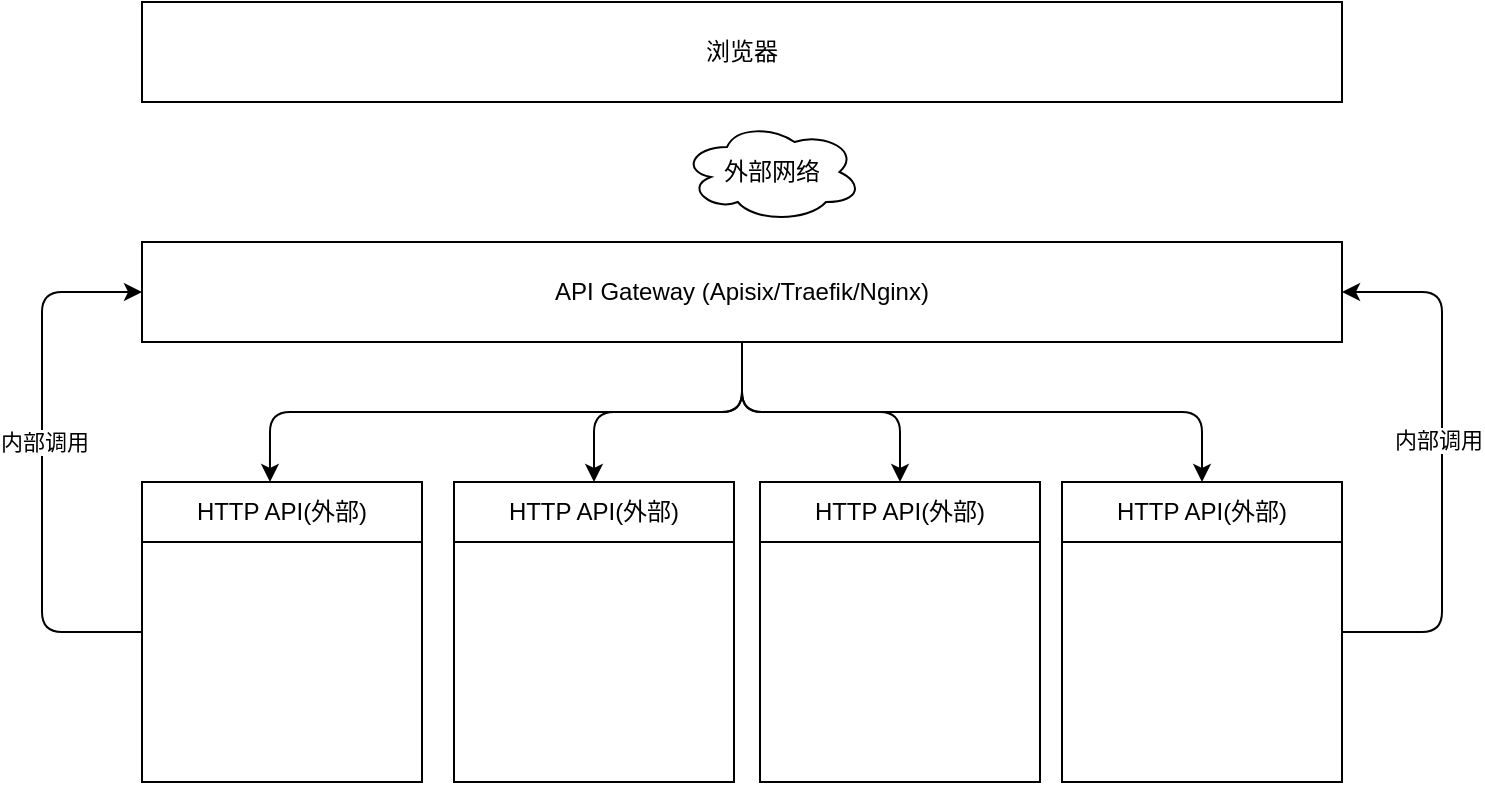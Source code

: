 <mxfile>
    <diagram id="hkUUNepyy7j1_8zp6pfR" name="第 1 页">
        <mxGraphModel dx="998" dy="635" grid="1" gridSize="10" guides="1" tooltips="1" connect="1" arrows="1" fold="1" page="1" pageScale="1" pageWidth="827" pageHeight="1169" math="0" shadow="0">
            <root>
                <mxCell id="0"/>
                <mxCell id="1" parent="0"/>
                <mxCell id="32" style="edgeStyle=orthogonalEdgeStyle;html=1;exitX=0;exitY=0.5;exitDx=0;exitDy=0;entryX=0;entryY=0.5;entryDx=0;entryDy=0;" edge="1" parent="1" source="2" target="5">
                    <mxGeometry relative="1" as="geometry">
                        <Array as="points">
                            <mxPoint x="70" y="345"/>
                            <mxPoint x="70" y="175"/>
                        </Array>
                    </mxGeometry>
                </mxCell>
                <mxCell id="34" value="内部调用" style="edgeLabel;html=1;align=center;verticalAlign=middle;resizable=0;points=[];" vertex="1" connectable="0" parent="32">
                    <mxGeometry x="0.074" y="-1" relative="1" as="geometry">
                        <mxPoint as="offset"/>
                    </mxGeometry>
                </mxCell>
                <mxCell id="2" value="" style="rounded=0;whiteSpace=wrap;html=1;" parent="1" vertex="1">
                    <mxGeometry x="120" y="270" width="140" height="150" as="geometry"/>
                </mxCell>
                <mxCell id="3" value="" style="rounded=0;whiteSpace=wrap;html=1;" parent="1" vertex="1">
                    <mxGeometry x="276" y="270" width="140" height="150" as="geometry"/>
                </mxCell>
                <mxCell id="4" value="" style="rounded=0;whiteSpace=wrap;html=1;" parent="1" vertex="1">
                    <mxGeometry x="429" y="270" width="140" height="150" as="geometry"/>
                </mxCell>
                <mxCell id="25" style="edgeStyle=orthogonalEdgeStyle;html=1;exitX=0.5;exitY=1;exitDx=0;exitDy=0;entryX=0.457;entryY=0;entryDx=0;entryDy=0;entryPerimeter=0;" parent="1" source="5" target="12" edge="1">
                    <mxGeometry relative="1" as="geometry"/>
                </mxCell>
                <mxCell id="26" style="edgeStyle=orthogonalEdgeStyle;html=1;exitX=0.5;exitY=1;exitDx=0;exitDy=0;" parent="1" source="5" target="15" edge="1">
                    <mxGeometry relative="1" as="geometry"/>
                </mxCell>
                <mxCell id="27" style="edgeStyle=orthogonalEdgeStyle;html=1;exitX=0.5;exitY=1;exitDx=0;exitDy=0;entryX=0.5;entryY=0;entryDx=0;entryDy=0;" parent="1" source="5" target="16" edge="1">
                    <mxGeometry relative="1" as="geometry"/>
                </mxCell>
                <mxCell id="28" style="edgeStyle=orthogonalEdgeStyle;html=1;exitX=0.5;exitY=1;exitDx=0;exitDy=0;entryX=0.5;entryY=0;entryDx=0;entryDy=0;" parent="1" source="5" target="17" edge="1">
                    <mxGeometry relative="1" as="geometry"/>
                </mxCell>
                <mxCell id="5" value="API Gateway (Apisix/Traefik/Nginx)" style="rounded=0;whiteSpace=wrap;html=1;" parent="1" vertex="1">
                    <mxGeometry x="120" y="150" width="600" height="50" as="geometry"/>
                </mxCell>
                <mxCell id="6" value="浏览器" style="rounded=0;whiteSpace=wrap;html=1;" parent="1" vertex="1">
                    <mxGeometry x="120" y="30" width="600" height="50" as="geometry"/>
                </mxCell>
                <mxCell id="12" value="HTTP API(外部)" style="rounded=0;whiteSpace=wrap;html=1;" parent="1" vertex="1">
                    <mxGeometry x="120" y="270" width="140" height="30" as="geometry"/>
                </mxCell>
                <mxCell id="33" style="edgeStyle=orthogonalEdgeStyle;html=1;exitX=1;exitY=0.5;exitDx=0;exitDy=0;entryX=1;entryY=0.5;entryDx=0;entryDy=0;" edge="1" parent="1" source="14" target="5">
                    <mxGeometry relative="1" as="geometry">
                        <Array as="points">
                            <mxPoint x="770" y="345"/>
                            <mxPoint x="770" y="175"/>
                        </Array>
                    </mxGeometry>
                </mxCell>
                <mxCell id="35" value="内部调用" style="edgeLabel;html=1;align=center;verticalAlign=middle;resizable=0;points=[];" vertex="1" connectable="0" parent="33">
                    <mxGeometry x="0.082" y="2" relative="1" as="geometry">
                        <mxPoint as="offset"/>
                    </mxGeometry>
                </mxCell>
                <mxCell id="14" value="" style="rounded=0;whiteSpace=wrap;html=1;" parent="1" vertex="1">
                    <mxGeometry x="580" y="270" width="140" height="150" as="geometry"/>
                </mxCell>
                <mxCell id="15" value="HTTP API(外部)" style="rounded=0;whiteSpace=wrap;html=1;" parent="1" vertex="1">
                    <mxGeometry x="276" y="270" width="140" height="30" as="geometry"/>
                </mxCell>
                <mxCell id="16" value="HTTP API(外部)" style="rounded=0;whiteSpace=wrap;html=1;" parent="1" vertex="1">
                    <mxGeometry x="429" y="270" width="140" height="30" as="geometry"/>
                </mxCell>
                <mxCell id="17" value="HTTP API(外部)" style="rounded=0;whiteSpace=wrap;html=1;" parent="1" vertex="1">
                    <mxGeometry x="580" y="270" width="140" height="30" as="geometry"/>
                </mxCell>
                <mxCell id="23" value="外部网络" style="ellipse;shape=cloud;whiteSpace=wrap;html=1;" parent="1" vertex="1">
                    <mxGeometry x="390" y="90" width="90" height="50" as="geometry"/>
                </mxCell>
            </root>
        </mxGraphModel>
    </diagram>
</mxfile>